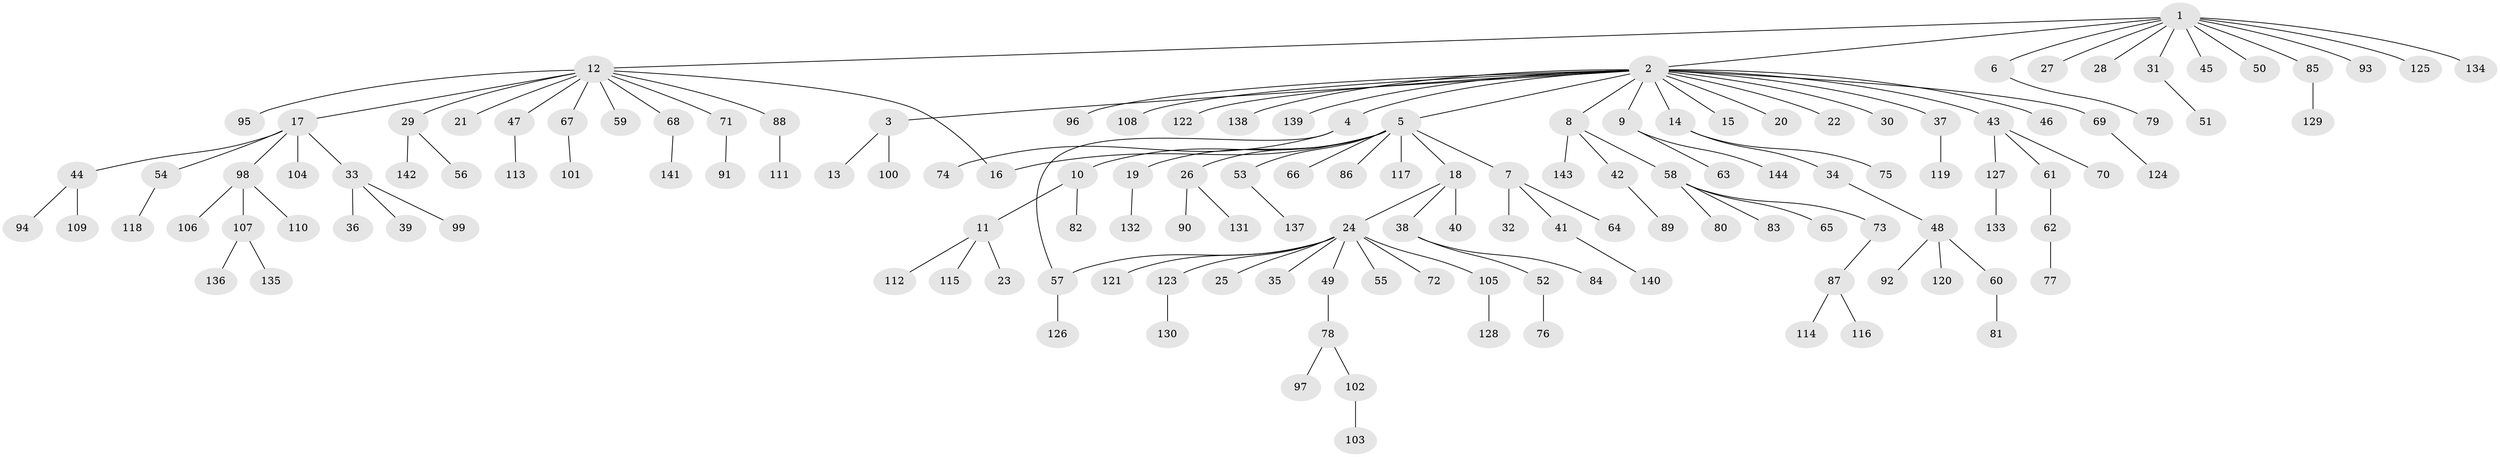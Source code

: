 // coarse degree distribution, {11: 0.00909090909090909, 21: 0.00909090909090909, 4: 0.05454545454545454, 10: 0.01818181818181818, 1: 0.7090909090909091, 3: 0.05454545454545454, 2: 0.11818181818181818, 5: 0.00909090909090909, 12: 0.00909090909090909, 7: 0.00909090909090909}
// Generated by graph-tools (version 1.1) at 2025/23/03/03/25 07:23:52]
// undirected, 144 vertices, 145 edges
graph export_dot {
graph [start="1"]
  node [color=gray90,style=filled];
  1;
  2;
  3;
  4;
  5;
  6;
  7;
  8;
  9;
  10;
  11;
  12;
  13;
  14;
  15;
  16;
  17;
  18;
  19;
  20;
  21;
  22;
  23;
  24;
  25;
  26;
  27;
  28;
  29;
  30;
  31;
  32;
  33;
  34;
  35;
  36;
  37;
  38;
  39;
  40;
  41;
  42;
  43;
  44;
  45;
  46;
  47;
  48;
  49;
  50;
  51;
  52;
  53;
  54;
  55;
  56;
  57;
  58;
  59;
  60;
  61;
  62;
  63;
  64;
  65;
  66;
  67;
  68;
  69;
  70;
  71;
  72;
  73;
  74;
  75;
  76;
  77;
  78;
  79;
  80;
  81;
  82;
  83;
  84;
  85;
  86;
  87;
  88;
  89;
  90;
  91;
  92;
  93;
  94;
  95;
  96;
  97;
  98;
  99;
  100;
  101;
  102;
  103;
  104;
  105;
  106;
  107;
  108;
  109;
  110;
  111;
  112;
  113;
  114;
  115;
  116;
  117;
  118;
  119;
  120;
  121;
  122;
  123;
  124;
  125;
  126;
  127;
  128;
  129;
  130;
  131;
  132;
  133;
  134;
  135;
  136;
  137;
  138;
  139;
  140;
  141;
  142;
  143;
  144;
  1 -- 2;
  1 -- 6;
  1 -- 12;
  1 -- 27;
  1 -- 28;
  1 -- 31;
  1 -- 45;
  1 -- 50;
  1 -- 85;
  1 -- 93;
  1 -- 125;
  1 -- 134;
  2 -- 3;
  2 -- 4;
  2 -- 5;
  2 -- 8;
  2 -- 9;
  2 -- 14;
  2 -- 15;
  2 -- 20;
  2 -- 22;
  2 -- 30;
  2 -- 37;
  2 -- 43;
  2 -- 46;
  2 -- 69;
  2 -- 96;
  2 -- 108;
  2 -- 122;
  2 -- 138;
  2 -- 139;
  3 -- 13;
  3 -- 100;
  4 -- 57;
  4 -- 74;
  5 -- 7;
  5 -- 10;
  5 -- 16;
  5 -- 18;
  5 -- 19;
  5 -- 26;
  5 -- 53;
  5 -- 66;
  5 -- 86;
  5 -- 117;
  6 -- 79;
  7 -- 32;
  7 -- 41;
  7 -- 64;
  8 -- 42;
  8 -- 58;
  8 -- 143;
  9 -- 63;
  9 -- 144;
  10 -- 11;
  10 -- 82;
  11 -- 23;
  11 -- 112;
  11 -- 115;
  12 -- 16;
  12 -- 17;
  12 -- 21;
  12 -- 29;
  12 -- 47;
  12 -- 59;
  12 -- 67;
  12 -- 68;
  12 -- 71;
  12 -- 88;
  12 -- 95;
  14 -- 34;
  14 -- 75;
  17 -- 33;
  17 -- 44;
  17 -- 54;
  17 -- 98;
  17 -- 104;
  18 -- 24;
  18 -- 38;
  18 -- 40;
  19 -- 132;
  24 -- 25;
  24 -- 35;
  24 -- 49;
  24 -- 55;
  24 -- 57;
  24 -- 72;
  24 -- 105;
  24 -- 121;
  24 -- 123;
  26 -- 90;
  26 -- 131;
  29 -- 56;
  29 -- 142;
  31 -- 51;
  33 -- 36;
  33 -- 39;
  33 -- 99;
  34 -- 48;
  37 -- 119;
  38 -- 52;
  38 -- 84;
  41 -- 140;
  42 -- 89;
  43 -- 61;
  43 -- 70;
  43 -- 127;
  44 -- 94;
  44 -- 109;
  47 -- 113;
  48 -- 60;
  48 -- 92;
  48 -- 120;
  49 -- 78;
  52 -- 76;
  53 -- 137;
  54 -- 118;
  57 -- 126;
  58 -- 65;
  58 -- 73;
  58 -- 80;
  58 -- 83;
  60 -- 81;
  61 -- 62;
  62 -- 77;
  67 -- 101;
  68 -- 141;
  69 -- 124;
  71 -- 91;
  73 -- 87;
  78 -- 97;
  78 -- 102;
  85 -- 129;
  87 -- 114;
  87 -- 116;
  88 -- 111;
  98 -- 106;
  98 -- 107;
  98 -- 110;
  102 -- 103;
  105 -- 128;
  107 -- 135;
  107 -- 136;
  123 -- 130;
  127 -- 133;
}
